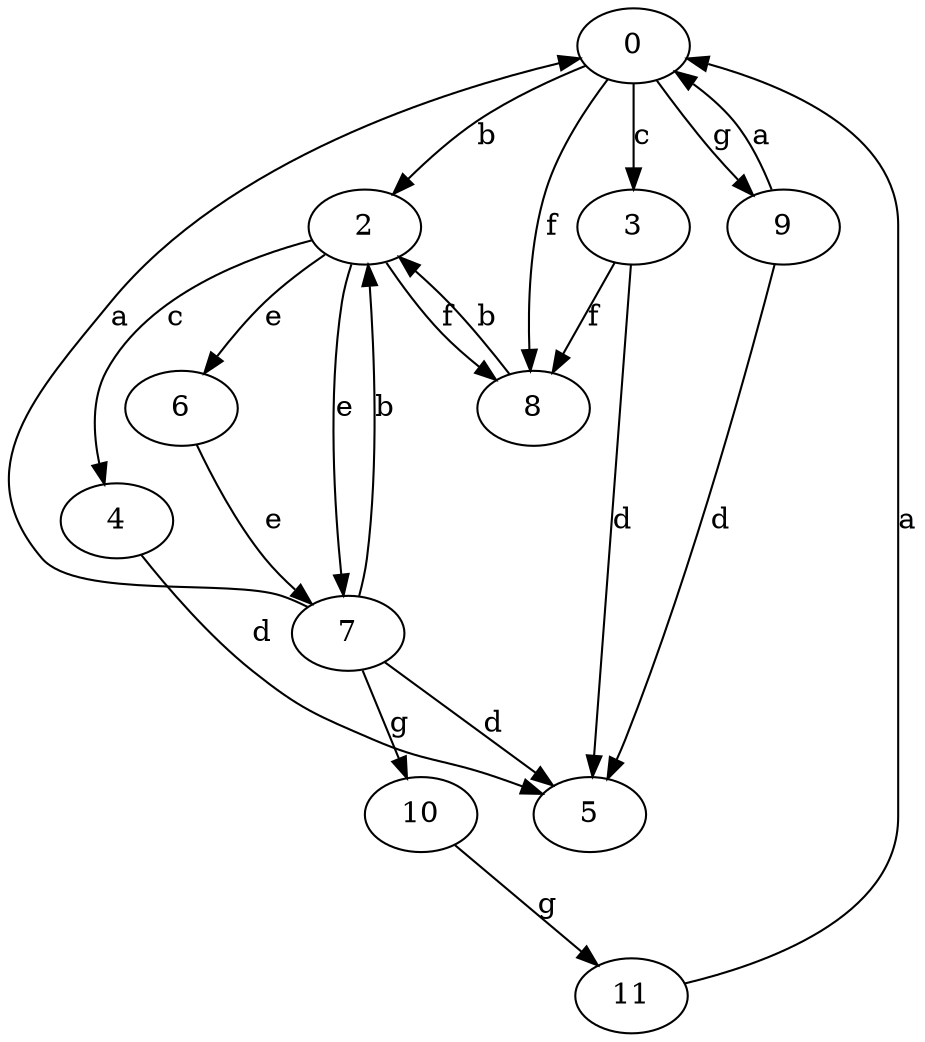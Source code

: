 strict digraph  {
0;
2;
3;
4;
5;
6;
7;
8;
9;
10;
11;
0 -> 2  [label=b];
0 -> 3  [label=c];
0 -> 8  [label=f];
0 -> 9  [label=g];
2 -> 4  [label=c];
2 -> 6  [label=e];
2 -> 7  [label=e];
2 -> 8  [label=f];
3 -> 5  [label=d];
3 -> 8  [label=f];
4 -> 5  [label=d];
6 -> 7  [label=e];
7 -> 0  [label=a];
7 -> 2  [label=b];
7 -> 5  [label=d];
7 -> 10  [label=g];
8 -> 2  [label=b];
9 -> 0  [label=a];
9 -> 5  [label=d];
10 -> 11  [label=g];
11 -> 0  [label=a];
}
